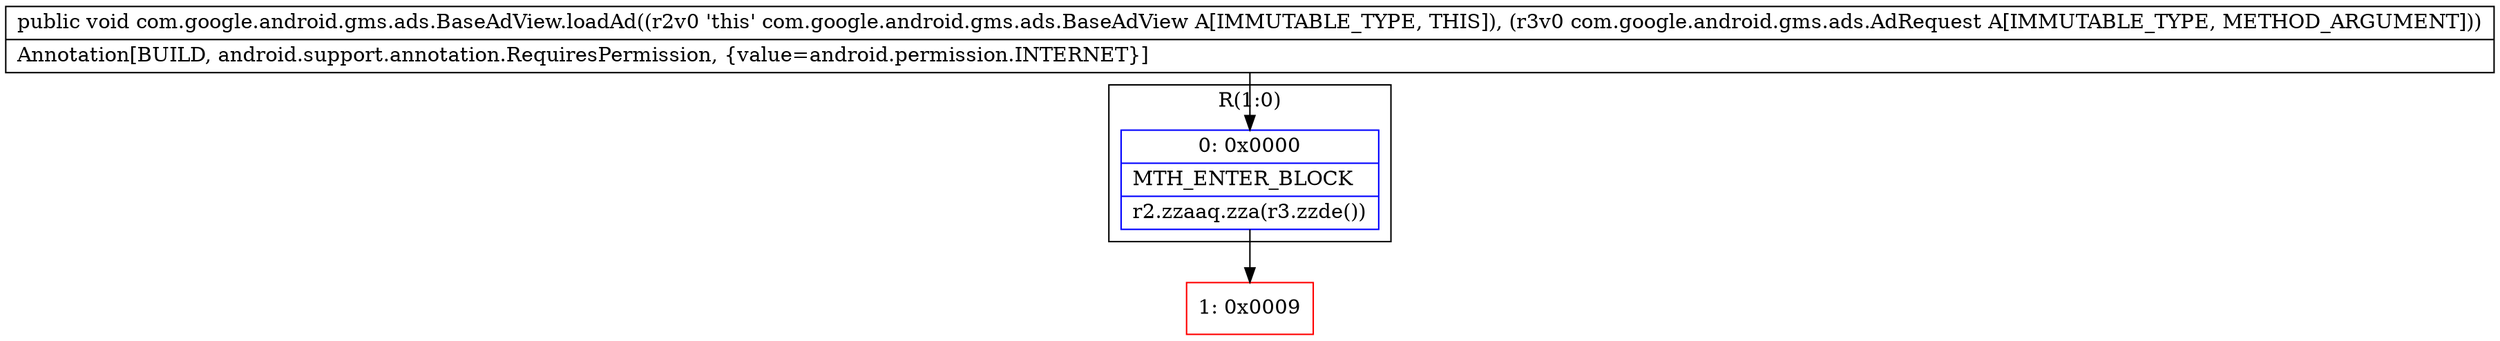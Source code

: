 digraph "CFG forcom.google.android.gms.ads.BaseAdView.loadAd(Lcom\/google\/android\/gms\/ads\/AdRequest;)V" {
subgraph cluster_Region_607735668 {
label = "R(1:0)";
node [shape=record,color=blue];
Node_0 [shape=record,label="{0\:\ 0x0000|MTH_ENTER_BLOCK\l|r2.zzaaq.zza(r3.zzde())\l}"];
}
Node_1 [shape=record,color=red,label="{1\:\ 0x0009}"];
MethodNode[shape=record,label="{public void com.google.android.gms.ads.BaseAdView.loadAd((r2v0 'this' com.google.android.gms.ads.BaseAdView A[IMMUTABLE_TYPE, THIS]), (r3v0 com.google.android.gms.ads.AdRequest A[IMMUTABLE_TYPE, METHOD_ARGUMENT]))  | Annotation[BUILD, android.support.annotation.RequiresPermission, \{value=android.permission.INTERNET\}]\l}"];
MethodNode -> Node_0;
Node_0 -> Node_1;
}


